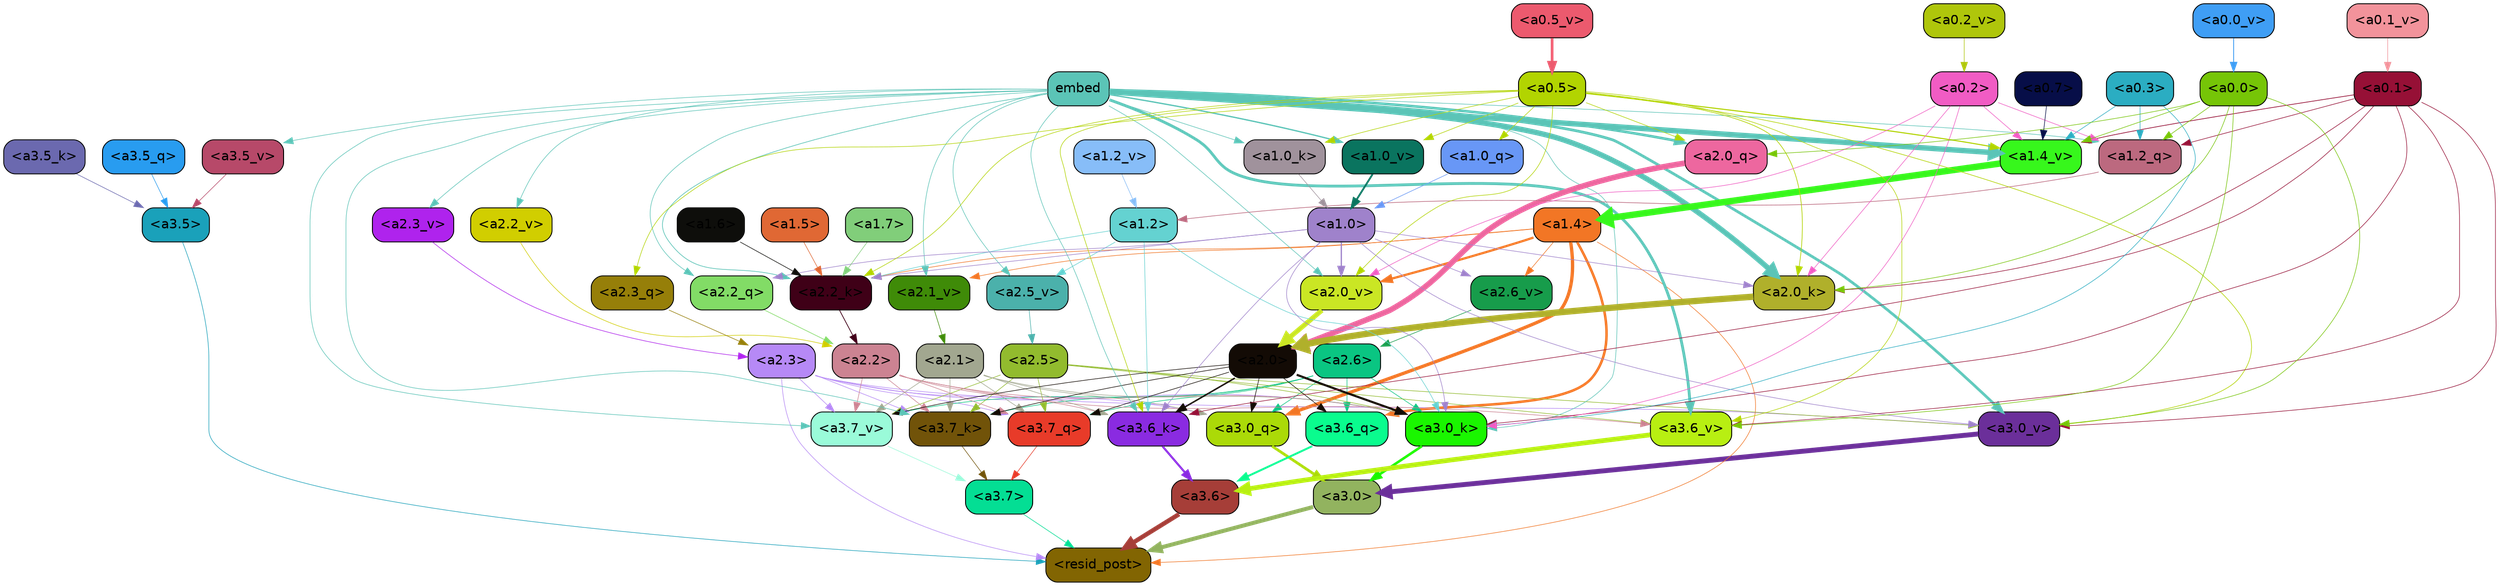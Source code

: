 strict digraph "" {
	graph [bgcolor=transparent,
		layout=dot,
		overlap=false,
		splines=true
	];
	"<a3.7>"	[color=black,
		fillcolor="#04de94",
		fontname=Helvetica,
		shape=box,
		style="filled, rounded"];
	"<resid_post>"	[color=black,
		fillcolor="#826502",
		fontname=Helvetica,
		shape=box,
		style="filled, rounded"];
	"<a3.7>" -> "<resid_post>"	[color="#04de94",
		penwidth=0.6];
	"<a3.6>"	[color=black,
		fillcolor="#a63e38",
		fontname=Helvetica,
		shape=box,
		style="filled, rounded"];
	"<a3.6>" -> "<resid_post>"	[color="#a63e38",
		penwidth=4.670643210411072];
	"<a3.5>"	[color=black,
		fillcolor="#1aa1ba",
		fontname=Helvetica,
		shape=box,
		style="filled, rounded"];
	"<a3.5>" -> "<resid_post>"	[color="#1aa1ba",
		penwidth=0.6];
	"<a3.0>"	[color=black,
		fillcolor="#92b35f",
		fontname=Helvetica,
		shape=box,
		style="filled, rounded"];
	"<a3.0>" -> "<resid_post>"	[color="#92b35f",
		penwidth=4.246885180473328];
	"<a2.3>"	[color=black,
		fillcolor="#b689f6",
		fontname=Helvetica,
		shape=box,
		style="filled, rounded"];
	"<a2.3>" -> "<resid_post>"	[color="#b689f6",
		penwidth=0.6];
	"<a3.7_q>"	[color=black,
		fillcolor="#e83b29",
		fontname=Helvetica,
		shape=box,
		style="filled, rounded"];
	"<a2.3>" -> "<a3.7_q>"	[color="#b689f6",
		penwidth=0.6];
	"<a3.0_q>"	[color=black,
		fillcolor="#abda08",
		fontname=Helvetica,
		shape=box,
		style="filled, rounded"];
	"<a2.3>" -> "<a3.0_q>"	[color="#b689f6",
		penwidth=0.6];
	"<a3.7_k>"	[color=black,
		fillcolor="#715309",
		fontname=Helvetica,
		shape=box,
		style="filled, rounded"];
	"<a2.3>" -> "<a3.7_k>"	[color="#b689f6",
		penwidth=0.6];
	"<a3.0_k>"	[color=black,
		fillcolor="#1af600",
		fontname=Helvetica,
		shape=box,
		style="filled, rounded"];
	"<a2.3>" -> "<a3.0_k>"	[color="#b689f6",
		penwidth=0.6];
	"<a3.7_v>"	[color=black,
		fillcolor="#9afbd9",
		fontname=Helvetica,
		shape=box,
		style="filled, rounded"];
	"<a2.3>" -> "<a3.7_v>"	[color="#b689f6",
		penwidth=0.6];
	"<a3.0_v>"	[color=black,
		fillcolor="#6b2f9a",
		fontname=Helvetica,
		shape=box,
		style="filled, rounded"];
	"<a2.3>" -> "<a3.0_v>"	[color="#b689f6",
		penwidth=0.6];
	"<a1.4>"	[color=black,
		fillcolor="#f27625",
		fontname=Helvetica,
		shape=box,
		style="filled, rounded"];
	"<a1.4>" -> "<resid_post>"	[color="#f27625",
		penwidth=0.6];
	"<a3.6_q>"	[color=black,
		fillcolor="#0afc8e",
		fontname=Helvetica,
		shape=box,
		style="filled, rounded"];
	"<a1.4>" -> "<a3.6_q>"	[color="#f27625",
		penwidth=2.6487714648246765];
	"<a1.4>" -> "<a3.0_q>"	[color="#f27625",
		penwidth=3.477886103093624];
	"<a2.2_k>"	[color=black,
		fillcolor="#3f0017",
		fontname=Helvetica,
		shape=box,
		style="filled, rounded"];
	"<a1.4>" -> "<a2.2_k>"	[color="#f27625",
		penwidth=0.6];
	"<a2.6_v>"	[color=black,
		fillcolor="#179c4b",
		fontname=Helvetica,
		shape=box,
		style="filled, rounded"];
	"<a1.4>" -> "<a2.6_v>"	[color="#f27625",
		penwidth=0.6];
	"<a2.1_v>"	[color=black,
		fillcolor="#3f8b08",
		fontname=Helvetica,
		shape=box,
		style="filled, rounded"];
	"<a1.4>" -> "<a2.1_v>"	[color="#f27625",
		penwidth=0.6];
	"<a2.0_v>"	[color=black,
		fillcolor="#cae624",
		fontname=Helvetica,
		shape=box,
		style="filled, rounded"];
	"<a1.4>" -> "<a2.0_v>"	[color="#f27625",
		penwidth=2.3358620405197144];
	"<a3.7_q>" -> "<a3.7>"	[color="#e83b29",
		penwidth=0.6];
	"<a3.6_q>" -> "<a3.6>"	[color="#0afc8e",
		penwidth=2.03758105635643];
	"<a3.5_q>"	[color=black,
		fillcolor="#289cf0",
		fontname=Helvetica,
		shape=box,
		style="filled, rounded"];
	"<a3.5_q>" -> "<a3.5>"	[color="#289cf0",
		penwidth=0.6];
	"<a3.0_q>" -> "<a3.0>"	[color="#abda08",
		penwidth=2.8638100624084473];
	"<a3.7_k>" -> "<a3.7>"	[color="#715309",
		penwidth=0.6];
	"<a3.6_k>"	[color=black,
		fillcolor="#8a2be1",
		fontname=Helvetica,
		shape=box,
		style="filled, rounded"];
	"<a3.6_k>" -> "<a3.6>"	[color="#8a2be1",
		penwidth=2.174198240041733];
	"<a3.5_k>"	[color=black,
		fillcolor="#6b69af",
		fontname=Helvetica,
		shape=box,
		style="filled, rounded"];
	"<a3.5_k>" -> "<a3.5>"	[color="#6b69af",
		penwidth=0.6];
	"<a3.0_k>" -> "<a3.0>"	[color="#1af600",
		penwidth=2.6274144649505615];
	"<a3.7_v>" -> "<a3.7>"	[color="#9afbd9",
		penwidth=0.6];
	"<a3.6_v>"	[color=black,
		fillcolor="#b8ef12",
		fontname=Helvetica,
		shape=box,
		style="filled, rounded"];
	"<a3.6_v>" -> "<a3.6>"	[color="#b8ef12",
		penwidth=5.002329230308533];
	"<a3.5_v>"	[color=black,
		fillcolor="#b74969",
		fontname=Helvetica,
		shape=box,
		style="filled, rounded"];
	"<a3.5_v>" -> "<a3.5>"	[color="#b74969",
		penwidth=0.6];
	"<a3.0_v>" -> "<a3.0>"	[color="#6b2f9a",
		penwidth=5.188832879066467];
	"<a2.6>"	[color=black,
		fillcolor="#0ac582",
		fontname=Helvetica,
		shape=box,
		style="filled, rounded"];
	"<a2.6>" -> "<a3.7_q>"	[color="#0ac582",
		penwidth=0.6];
	"<a2.6>" -> "<a3.6_q>"	[color="#0ac582",
		penwidth=0.6];
	"<a2.6>" -> "<a3.0_q>"	[color="#0ac582",
		penwidth=0.6];
	"<a2.6>" -> "<a3.7_k>"	[color="#0ac582",
		penwidth=0.6];
	"<a2.6>" -> "<a3.0_k>"	[color="#0ac582",
		penwidth=0.6];
	"<a2.6>" -> "<a3.7_v>"	[color="#0ac582",
		penwidth=0.6];
	"<a2.5>"	[color=black,
		fillcolor="#92bb2e",
		fontname=Helvetica,
		shape=box,
		style="filled, rounded"];
	"<a2.5>" -> "<a3.7_q>"	[color="#92bb2e",
		penwidth=0.6];
	"<a2.5>" -> "<a3.7_k>"	[color="#92bb2e",
		penwidth=0.6];
	"<a2.5>" -> "<a3.0_k>"	[color="#92bb2e",
		penwidth=0.6];
	"<a2.5>" -> "<a3.7_v>"	[color="#92bb2e",
		penwidth=0.6];
	"<a2.5>" -> "<a3.6_v>"	[color="#92bb2e",
		penwidth=0.6];
	"<a2.5>" -> "<a3.0_v>"	[color="#92bb2e",
		penwidth=0.6];
	"<a2.2>"	[color=black,
		fillcolor="#cc8392",
		fontname=Helvetica,
		shape=box,
		style="filled, rounded"];
	"<a2.2>" -> "<a3.7_q>"	[color="#cc8392",
		penwidth=0.6];
	"<a2.2>" -> "<a3.7_k>"	[color="#cc8392",
		penwidth=0.6];
	"<a2.2>" -> "<a3.6_k>"	[color="#cc8392",
		penwidth=0.6];
	"<a2.2>" -> "<a3.0_k>"	[color="#cc8392",
		penwidth=0.6];
	"<a2.2>" -> "<a3.7_v>"	[color="#cc8392",
		penwidth=0.6];
	"<a2.2>" -> "<a3.6_v>"	[color="#cc8392",
		penwidth=0.6];
	"<a2.1>"	[color=black,
		fillcolor="#a2a790",
		fontname=Helvetica,
		shape=box,
		style="filled, rounded"];
	"<a2.1>" -> "<a3.7_q>"	[color="#a2a790",
		penwidth=0.6];
	"<a2.1>" -> "<a3.0_q>"	[color="#a2a790",
		penwidth=0.6];
	"<a2.1>" -> "<a3.7_k>"	[color="#a2a790",
		penwidth=0.6];
	"<a2.1>" -> "<a3.6_k>"	[color="#a2a790",
		penwidth=0.6];
	"<a2.1>" -> "<a3.0_k>"	[color="#a2a790",
		penwidth=0.6];
	"<a2.1>" -> "<a3.7_v>"	[color="#a2a790",
		penwidth=0.6];
	"<a2.0>"	[color=black,
		fillcolor="#130b05",
		fontname=Helvetica,
		shape=box,
		style="filled, rounded"];
	"<a2.0>" -> "<a3.7_q>"	[color="#130b05",
		penwidth=0.6];
	"<a2.0>" -> "<a3.6_q>"	[color="#130b05",
		penwidth=0.6];
	"<a2.0>" -> "<a3.0_q>"	[color="#130b05",
		penwidth=0.6];
	"<a2.0>" -> "<a3.7_k>"	[color="#130b05",
		penwidth=0.6];
	"<a2.0>" -> "<a3.6_k>"	[color="#130b05",
		penwidth=1.5417278409004211];
	"<a2.0>" -> "<a3.0_k>"	[color="#130b05",
		penwidth=2.23091459274292];
	"<a2.0>" -> "<a3.7_v>"	[color="#130b05",
		penwidth=0.6];
	embed	[color=black,
		fillcolor="#5bc4b7",
		fontname=Helvetica,
		shape=box,
		style="filled, rounded"];
	embed -> "<a3.7_k>"	[color="#5bc4b7",
		penwidth=0.6];
	embed -> "<a3.6_k>"	[color="#5bc4b7",
		penwidth=0.6];
	embed -> "<a3.0_k>"	[color="#5bc4b7",
		penwidth=0.6];
	embed -> "<a3.7_v>"	[color="#5bc4b7",
		penwidth=0.6];
	embed -> "<a3.6_v>"	[color="#5bc4b7",
		penwidth=2.9511587619781494];
	embed -> "<a3.5_v>"	[color="#5bc4b7",
		penwidth=0.6];
	embed -> "<a3.0_v>"	[color="#5bc4b7",
		penwidth=2.8577730655670166];
	"<a2.2_q>"	[color=black,
		fillcolor="#82dc66",
		fontname=Helvetica,
		shape=box,
		style="filled, rounded"];
	embed -> "<a2.2_q>"	[color="#5bc4b7",
		penwidth=0.6];
	"<a2.0_q>"	[color=black,
		fillcolor="#ed679f",
		fontname=Helvetica,
		shape=box,
		style="filled, rounded"];
	embed -> "<a2.0_q>"	[color="#5bc4b7",
		penwidth=2.7340729534626007];
	embed -> "<a2.2_k>"	[color="#5bc4b7",
		penwidth=0.69573974609375];
	"<a2.0_k>"	[color=black,
		fillcolor="#b0b02b",
		fontname=Helvetica,
		shape=box,
		style="filled, rounded"];
	embed -> "<a2.0_k>"	[color="#5bc4b7",
		penwidth=5.629883050918579];
	"<a2.5_v>"	[color=black,
		fillcolor="#4bb1ab",
		fontname=Helvetica,
		shape=box,
		style="filled, rounded"];
	embed -> "<a2.5_v>"	[color="#5bc4b7",
		penwidth=0.6];
	"<a2.3_v>"	[color=black,
		fillcolor="#af23ed",
		fontname=Helvetica,
		shape=box,
		style="filled, rounded"];
	embed -> "<a2.3_v>"	[color="#5bc4b7",
		penwidth=0.6];
	"<a2.2_v>"	[color=black,
		fillcolor="#d1ce00",
		fontname=Helvetica,
		shape=box,
		style="filled, rounded"];
	embed -> "<a2.2_v>"	[color="#5bc4b7",
		penwidth=0.6];
	embed -> "<a2.1_v>"	[color="#5bc4b7",
		penwidth=0.6];
	embed -> "<a2.0_v>"	[color="#5bc4b7",
		penwidth=0.6];
	"<a1.2_q>"	[color=black,
		fillcolor="#bc697f",
		fontname=Helvetica,
		shape=box,
		style="filled, rounded"];
	embed -> "<a1.2_q>"	[color="#5bc4b7",
		penwidth=0.6];
	"<a1.0_k>"	[color=black,
		fillcolor="#a0929c",
		fontname=Helvetica,
		shape=box,
		style="filled, rounded"];
	embed -> "<a1.0_k>"	[color="#5bc4b7",
		penwidth=0.6];
	"<a1.4_v>"	[color=black,
		fillcolor="#37f71c",
		fontname=Helvetica,
		shape=box,
		style="filled, rounded"];
	embed -> "<a1.4_v>"	[color="#5bc4b7",
		penwidth=5.6260271072387695];
	"<a1.0_v>"	[color=black,
		fillcolor="#0a745f",
		fontname=Helvetica,
		shape=box,
		style="filled, rounded"];
	embed -> "<a1.0_v>"	[color="#5bc4b7",
		penwidth=1.3646823167800903];
	"<a1.2>"	[color=black,
		fillcolor="#64d2d1",
		fontname=Helvetica,
		shape=box,
		style="filled, rounded"];
	"<a1.2>" -> "<a3.6_k>"	[color="#64d2d1",
		penwidth=0.6];
	"<a1.2>" -> "<a3.0_k>"	[color="#64d2d1",
		penwidth=0.6];
	"<a1.2>" -> "<a2.2_k>"	[color="#64d2d1",
		penwidth=0.6];
	"<a1.2>" -> "<a2.5_v>"	[color="#64d2d1",
		penwidth=0.6];
	"<a1.0>"	[color=black,
		fillcolor="#9f82cb",
		fontname=Helvetica,
		shape=box,
		style="filled, rounded"];
	"<a1.0>" -> "<a3.6_k>"	[color="#9f82cb",
		penwidth=0.6];
	"<a1.0>" -> "<a3.0_k>"	[color="#9f82cb",
		penwidth=0.6];
	"<a1.0>" -> "<a3.0_v>"	[color="#9f82cb",
		penwidth=0.6];
	"<a1.0>" -> "<a2.2_q>"	[color="#9f82cb",
		penwidth=0.6];
	"<a1.0>" -> "<a2.2_k>"	[color="#9f82cb",
		penwidth=0.6];
	"<a1.0>" -> "<a2.0_k>"	[color="#9f82cb",
		penwidth=0.6];
	"<a1.0>" -> "<a2.6_v>"	[color="#9f82cb",
		penwidth=0.6];
	"<a1.0>" -> "<a2.0_v>"	[color="#9f82cb",
		penwidth=1.3103609085083008];
	"<a0.5>"	[color=black,
		fillcolor="#b2d401",
		fontname=Helvetica,
		shape=box,
		style="filled, rounded"];
	"<a0.5>" -> "<a3.6_k>"	[color="#b2d401",
		penwidth=0.6];
	"<a0.5>" -> "<a3.6_v>"	[color="#b2d401",
		penwidth=0.6];
	"<a0.5>" -> "<a3.0_v>"	[color="#b2d401",
		penwidth=0.6446345448493958];
	"<a2.3_q>"	[color=black,
		fillcolor="#967f09",
		fontname=Helvetica,
		shape=box,
		style="filled, rounded"];
	"<a0.5>" -> "<a2.3_q>"	[color="#b2d401",
		penwidth=0.6];
	"<a0.5>" -> "<a2.0_q>"	[color="#b2d401",
		penwidth=0.6];
	"<a0.5>" -> "<a2.2_k>"	[color="#b2d401",
		penwidth=0.6];
	"<a0.5>" -> "<a2.0_k>"	[color="#b2d401",
		penwidth=0.7065601348876953];
	"<a0.5>" -> "<a2.0_v>"	[color="#b2d401",
		penwidth=0.6];
	"<a1.0_q>"	[color=black,
		fillcolor="#6897f6",
		fontname=Helvetica,
		shape=box,
		style="filled, rounded"];
	"<a0.5>" -> "<a1.0_q>"	[color="#b2d401",
		penwidth=0.6];
	"<a0.5>" -> "<a1.0_k>"	[color="#b2d401",
		penwidth=0.6];
	"<a0.5>" -> "<a1.4_v>"	[color="#b2d401",
		penwidth=1.1228110790252686];
	"<a0.5>" -> "<a1.0_v>"	[color="#b2d401",
		penwidth=0.6];
	"<a0.1>"	[color=black,
		fillcolor="#961036",
		fontname=Helvetica,
		shape=box,
		style="filled, rounded"];
	"<a0.1>" -> "<a3.6_k>"	[color="#961036",
		penwidth=0.6];
	"<a0.1>" -> "<a3.0_k>"	[color="#961036",
		penwidth=0.6];
	"<a0.1>" -> "<a3.6_v>"	[color="#961036",
		penwidth=0.6];
	"<a0.1>" -> "<a3.0_v>"	[color="#961036",
		penwidth=0.6];
	"<a0.1>" -> "<a2.0_k>"	[color="#961036",
		penwidth=0.6];
	"<a0.1>" -> "<a1.2_q>"	[color="#961036",
		penwidth=0.6];
	"<a0.1>" -> "<a1.4_v>"	[color="#961036",
		penwidth=0.7182521820068359];
	"<a0.3>"	[color=black,
		fillcolor="#2badc2",
		fontname=Helvetica,
		shape=box,
		style="filled, rounded"];
	"<a0.3>" -> "<a3.0_k>"	[color="#2badc2",
		penwidth=0.6];
	"<a0.3>" -> "<a1.2_q>"	[color="#2badc2",
		penwidth=0.6];
	"<a0.3>" -> "<a1.4_v>"	[color="#2badc2",
		penwidth=0.6];
	"<a0.2>"	[color=black,
		fillcolor="#f15cc4",
		fontname=Helvetica,
		shape=box,
		style="filled, rounded"];
	"<a0.2>" -> "<a3.0_k>"	[color="#f15cc4",
		penwidth=0.6];
	"<a0.2>" -> "<a2.0_k>"	[color="#f15cc4",
		penwidth=0.6];
	"<a0.2>" -> "<a2.0_v>"	[color="#f15cc4",
		penwidth=0.6];
	"<a0.2>" -> "<a1.2_q>"	[color="#f15cc4",
		penwidth=0.6];
	"<a0.2>" -> "<a1.4_v>"	[color="#f15cc4",
		penwidth=0.6];
	"<a0.0>"	[color=black,
		fillcolor="#76c507",
		fontname=Helvetica,
		shape=box,
		style="filled, rounded"];
	"<a0.0>" -> "<a3.6_v>"	[color="#76c507",
		penwidth=0.6];
	"<a0.0>" -> "<a3.0_v>"	[color="#76c507",
		penwidth=0.6];
	"<a0.0>" -> "<a2.0_q>"	[color="#76c507",
		penwidth=0.6];
	"<a0.0>" -> "<a2.0_k>"	[color="#76c507",
		penwidth=0.6];
	"<a0.0>" -> "<a1.2_q>"	[color="#76c507",
		penwidth=0.6];
	"<a0.0>" -> "<a1.4_v>"	[color="#76c507",
		penwidth=0.6];
	"<a2.3_q>" -> "<a2.3>"	[color="#967f09",
		penwidth=0.6];
	"<a2.2_q>" -> "<a2.2>"	[color="#82dc66",
		penwidth=0.6407594680786133];
	"<a2.0_q>" -> "<a2.0>"	[color="#ed679f",
		penwidth=5.885338068008423];
	"<a2.2_k>" -> "<a2.2>"	[color="#3f0017",
		penwidth=0.7811911106109619];
	"<a2.0_k>" -> "<a2.0>"	[color="#b0b02b",
		penwidth=6.657835483551025];
	"<a2.6_v>" -> "<a2.6>"	[color="#179c4b",
		penwidth=0.6];
	"<a2.5_v>" -> "<a2.5>"	[color="#4bb1ab",
		penwidth=0.6];
	"<a2.3_v>" -> "<a2.3>"	[color="#af23ed",
		penwidth=0.6];
	"<a2.2_v>" -> "<a2.2>"	[color="#d1ce00",
		penwidth=0.6];
	"<a2.1_v>" -> "<a2.1>"	[color="#3f8b08",
		penwidth=0.6];
	"<a2.0_v>" -> "<a2.0>"	[color="#cae624",
		penwidth=5.070239782333374];
	"<a1.7>"	[color=black,
		fillcolor="#81ce7a",
		fontname=Helvetica,
		shape=box,
		style="filled, rounded"];
	"<a1.7>" -> "<a2.2_k>"	[color="#81ce7a",
		penwidth=0.6];
	"<a1.6>"	[color=black,
		fillcolor="#0e0e0b",
		fontname=Helvetica,
		shape=box,
		style="filled, rounded"];
	"<a1.6>" -> "<a2.2_k>"	[color="#0e0e0b",
		penwidth=0.6];
	"<a1.5>"	[color=black,
		fillcolor="#e06834",
		fontname=Helvetica,
		shape=box,
		style="filled, rounded"];
	"<a1.5>" -> "<a2.2_k>"	[color="#e06834",
		penwidth=0.6];
	"<a1.2_q>" -> "<a1.2>"	[color="#bc697f",
		penwidth=0.6509807109832764];
	"<a1.0_q>" -> "<a1.0>"	[color="#6897f6",
		penwidth=0.6];
	"<a1.0_k>" -> "<a1.0>"	[color="#a0929c",
		penwidth=0.6];
	"<a1.4_v>" -> "<a1.4>"	[color="#37f71c",
		penwidth=6.8020641803741455];
	"<a1.2_v>"	[color=black,
		fillcolor="#87bdf8",
		fontname=Helvetica,
		shape=box,
		style="filled, rounded"];
	"<a1.2_v>" -> "<a1.2>"	[color="#87bdf8",
		penwidth=0.6];
	"<a1.0_v>" -> "<a1.0>"	[color="#0a745f",
		penwidth=1.9194684028625488];
	"<a0.7>"	[color=black,
		fillcolor="#070e48",
		fontname=Helvetica,
		shape=box,
		style="filled, rounded"];
	"<a0.7>" -> "<a1.4_v>"	[color="#070e48",
		penwidth=0.6];
	"<a0.5_v>"	[color=black,
		fillcolor="#ec5a6e",
		fontname=Helvetica,
		shape=box,
		style="filled, rounded"];
	"<a0.5_v>" -> "<a0.5>"	[color="#ec5a6e",
		penwidth=2.801039695739746];
	"<a0.2_v>"	[color=black,
		fillcolor="#afc60b",
		fontname=Helvetica,
		shape=box,
		style="filled, rounded"];
	"<a0.2_v>" -> "<a0.2>"	[color="#afc60b",
		penwidth=0.6];
	"<a0.1_v>"	[color=black,
		fillcolor="#f2939b",
		fontname=Helvetica,
		shape=box,
		style="filled, rounded"];
	"<a0.1_v>" -> "<a0.1>"	[color="#f2939b",
		penwidth=0.6];
	"<a0.0_v>"	[color=black,
		fillcolor="#3f9ef5",
		fontname=Helvetica,
		shape=box,
		style="filled, rounded"];
	"<a0.0_v>" -> "<a0.0>"	[color="#3f9ef5",
		penwidth=0.8729791641235352];
}
